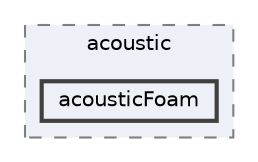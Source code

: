 digraph "applications/solvers/acoustic/acousticFoam"
{
 // LATEX_PDF_SIZE
  bgcolor="transparent";
  edge [fontname=Helvetica,fontsize=10,labelfontname=Helvetica,labelfontsize=10];
  node [fontname=Helvetica,fontsize=10,shape=box,height=0.2,width=0.4];
  compound=true
  subgraph clusterdir_3726f2b5123f3ce6db14be21df1b1542 {
    graph [ bgcolor="#edf0f7", pencolor="grey50", label="acoustic", fontname=Helvetica,fontsize=10 style="filled,dashed", URL="dir_3726f2b5123f3ce6db14be21df1b1542.html",tooltip=""]
  dir_cf4a8b9cb59f1e10a14c4b763c6efa9a [label="acousticFoam", fillcolor="#edf0f7", color="grey25", style="filled,bold", URL="dir_cf4a8b9cb59f1e10a14c4b763c6efa9a.html",tooltip=""];
  }
}
